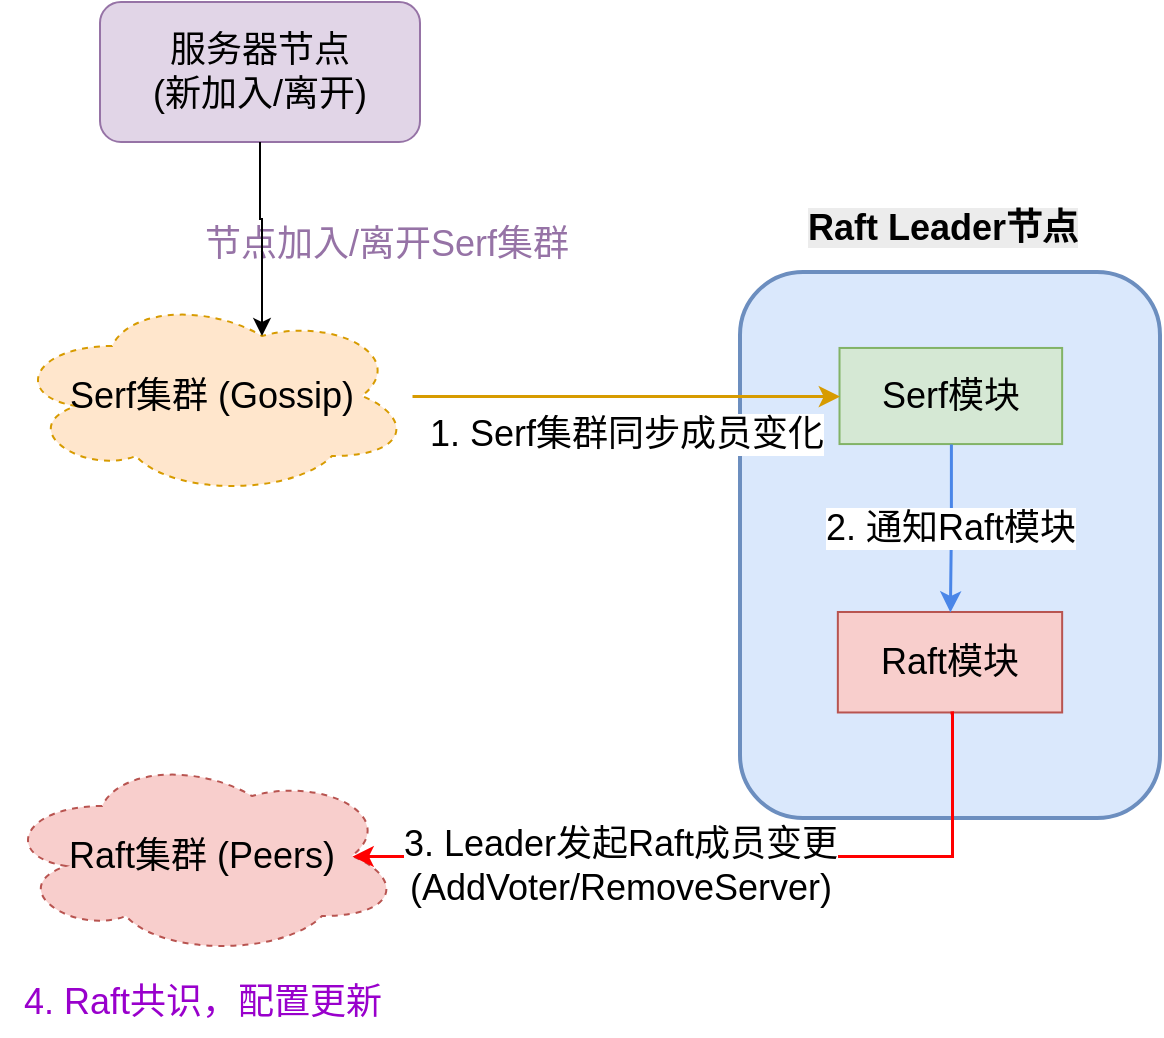 <mxfile version="27.0.6">
  <diagram name="第 1 页" id="eZDlI3yYEI7RTag95_xD">
    <mxGraphModel dx="245" dy="238" grid="0" gridSize="10" guides="1" tooltips="1" connect="1" arrows="1" fold="1" page="0" pageScale="1" pageWidth="850" pageHeight="1100" math="0" shadow="0">
      <root>
        <mxCell id="0" />
        <mxCell id="1" parent="0" />
        <mxCell id="aUhSs1tsLXUovGEMrSzu-328" value="" style="rounded=1;whiteSpace=wrap;html=1;fillColor=#dae8fc;strokeColor=#6c8ebf;fontStyle=1;fontSize=18;strokeWidth=2;" vertex="1" parent="1">
          <mxGeometry x="1281" y="647" width="210" height="273" as="geometry" />
        </mxCell>
        <mxCell id="aUhSs1tsLXUovGEMrSzu-330" value="Serf模块" style="rounded=0;whiteSpace=wrap;html=1;fillColor=#d5e8d4;strokeColor=#82b366;fontSize=18;" vertex="1" parent="aUhSs1tsLXUovGEMrSzu-328">
          <mxGeometry x="49.755" y="37.973" width="111.317" height="48.06" as="geometry" />
        </mxCell>
        <mxCell id="aUhSs1tsLXUovGEMrSzu-329" value="Raft模块" style="rounded=0;whiteSpace=wrap;html=1;fillColor=#f8cecc;strokeColor=#b85450;fontSize=18;" vertex="1" parent="aUhSs1tsLXUovGEMrSzu-328">
          <mxGeometry x="48.923" y="169.997" width="112.149" height="50.245" as="geometry" />
        </mxCell>
        <mxCell id="aUhSs1tsLXUovGEMrSzu-337" value="2. 通知Raft模块" style="edgeStyle=orthogonalEdgeStyle;rounded=0;orthogonalLoop=1;jettySize=auto;html=1;endArrow=classic;endFill=1;strokeColor=#4A86E8;strokeWidth=1.5;fontSize=18;" edge="1" parent="aUhSs1tsLXUovGEMrSzu-328" source="aUhSs1tsLXUovGEMrSzu-330" target="aUhSs1tsLXUovGEMrSzu-329">
          <mxGeometry relative="1" as="geometry" />
        </mxCell>
        <mxCell id="aUhSs1tsLXUovGEMrSzu-331" value="Raft集群 (Peers)" style="shape=cloud;whiteSpace=wrap;html=1;fillColor=#f8cecc;strokeColor=#b85450;fontSize=18;dashed=1;" vertex="1" parent="1">
          <mxGeometry x="912" y="889" width="200" height="100" as="geometry" />
        </mxCell>
        <mxCell id="aUhSs1tsLXUovGEMrSzu-332" value="Serf集群 (Gossip)" style="shape=cloud;whiteSpace=wrap;html=1;fillColor=#ffe6cc;strokeColor=#d79b00;fontSize=18;dashed=1;" vertex="1" parent="1">
          <mxGeometry x="917" y="659" width="200" height="100" as="geometry" />
        </mxCell>
        <mxCell id="aUhSs1tsLXUovGEMrSzu-333" value="服务器节点&lt;br&gt;(新加入/离开)" style="rounded=1;whiteSpace=wrap;html=1;fillColor=#e1d5e7;strokeColor=#9673a6;fontSize=18;" vertex="1" parent="1">
          <mxGeometry x="961" y="512" width="160" height="70" as="geometry" />
        </mxCell>
        <mxCell id="aUhSs1tsLXUovGEMrSzu-335" value="节点加入/离开Serf集群" style="text;html=1;align=center;verticalAlign=middle;resizable=0;points=[];autosize=1;strokeColor=none;fillColor=none;fontSize=18;fontColor=#9673a6;" vertex="1" parent="1">
          <mxGeometry x="1004" y="616" width="200" height="34" as="geometry" />
        </mxCell>
        <mxCell id="aUhSs1tsLXUovGEMrSzu-336" value="1. Serf集群同步成员变化" style="edgeStyle=orthogonalEdgeStyle;rounded=0;orthogonalLoop=1;jettySize=auto;html=1;endArrow=classic;endFill=1;strokeColor=#d79b00;strokeWidth=1.5;fontSize=18;" edge="1" parent="1" source="aUhSs1tsLXUovGEMrSzu-332" target="aUhSs1tsLXUovGEMrSzu-330">
          <mxGeometry x="-0.002" y="-19" relative="1" as="geometry">
            <mxPoint x="1117" y="714" as="sourcePoint" />
            <mxPoint x="1277" y="714" as="targetPoint" />
            <mxPoint as="offset" />
          </mxGeometry>
        </mxCell>
        <mxCell id="aUhSs1tsLXUovGEMrSzu-339" value="4. Raft共识，配置更新" style="text;html=1;align=center;verticalAlign=middle;resizable=0;points=[];autosize=1;strokeColor=none;fillColor=none;fontSize=18;fontColor=#9900CC;" vertex="1" parent="1">
          <mxGeometry x="913.5" y="995" width="197" height="34" as="geometry" />
        </mxCell>
        <mxCell id="aUhSs1tsLXUovGEMrSzu-341" style="edgeStyle=orthogonalEdgeStyle;rounded=0;orthogonalLoop=1;jettySize=auto;html=1;exitX=0.5;exitY=1;exitDx=0;exitDy=0;entryX=0.625;entryY=0.2;entryDx=0;entryDy=0;entryPerimeter=0;fontSize=18;" edge="1" parent="1" source="aUhSs1tsLXUovGEMrSzu-333" target="aUhSs1tsLXUovGEMrSzu-332">
          <mxGeometry relative="1" as="geometry" />
        </mxCell>
        <mxCell id="aUhSs1tsLXUovGEMrSzu-342" value="&lt;span style=&quot;color: rgb(0, 0, 0); font-family: Helvetica; font-style: normal; font-variant-ligatures: normal; font-variant-caps: normal; font-weight: 700; letter-spacing: normal; orphans: 2; text-align: center; text-indent: 0px; text-transform: none; widows: 2; word-spacing: 0px; -webkit-text-stroke-width: 0px; white-space: normal; background-color: rgb(236, 236, 236); text-decoration-thickness: initial; text-decoration-style: initial; text-decoration-color: initial; float: none; display: inline !important;&quot;&gt;Raft Leader节点&lt;/span&gt;" style="text;whiteSpace=wrap;html=1;fontSize=18;" vertex="1" parent="1">
          <mxGeometry x="1312.5" y="608" width="147" height="39" as="geometry" />
        </mxCell>
        <mxCell id="aUhSs1tsLXUovGEMrSzu-338" value="3. Leader发起Raft成员变更&lt;br&gt;(AddVoter/RemoveServer)" style="edgeStyle=orthogonalEdgeStyle;rounded=0;orthogonalLoop=1;jettySize=auto;html=1;endArrow=classic;endFill=1;strokeColor=#FF0000;strokeWidth=1.5;exitX=0.5;exitY=1;exitDx=0;exitDy=0;entryX=0.875;entryY=0.5;entryDx=0;entryDy=0;entryPerimeter=0;fontSize=18;" edge="1" parent="1" source="aUhSs1tsLXUovGEMrSzu-329" target="aUhSs1tsLXUovGEMrSzu-331">
          <mxGeometry x="0.279" y="5" relative="1" as="geometry">
            <mxPoint x="1497.62" y="1031" as="sourcePoint" />
            <mxPoint x="1142.0" y="1019" as="targetPoint" />
            <Array as="points">
              <mxPoint x="1387" y="914" />
              <mxPoint x="1387" y="914" />
              <mxPoint x="1387" y="939" />
            </Array>
            <mxPoint as="offset" />
          </mxGeometry>
        </mxCell>
      </root>
    </mxGraphModel>
  </diagram>
</mxfile>
